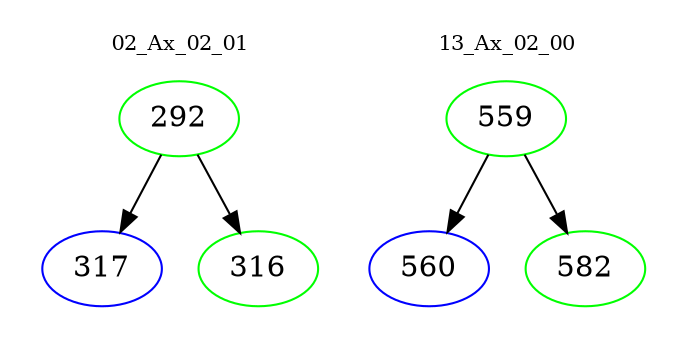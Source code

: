 digraph{
subgraph cluster_0 {
color = white
label = "02_Ax_02_01";
fontsize=10;
T0_292 [label="292", color="green"]
T0_292 -> T0_317 [color="black"]
T0_317 [label="317", color="blue"]
T0_292 -> T0_316 [color="black"]
T0_316 [label="316", color="green"]
}
subgraph cluster_1 {
color = white
label = "13_Ax_02_00";
fontsize=10;
T1_559 [label="559", color="green"]
T1_559 -> T1_560 [color="black"]
T1_560 [label="560", color="blue"]
T1_559 -> T1_582 [color="black"]
T1_582 [label="582", color="green"]
}
}
